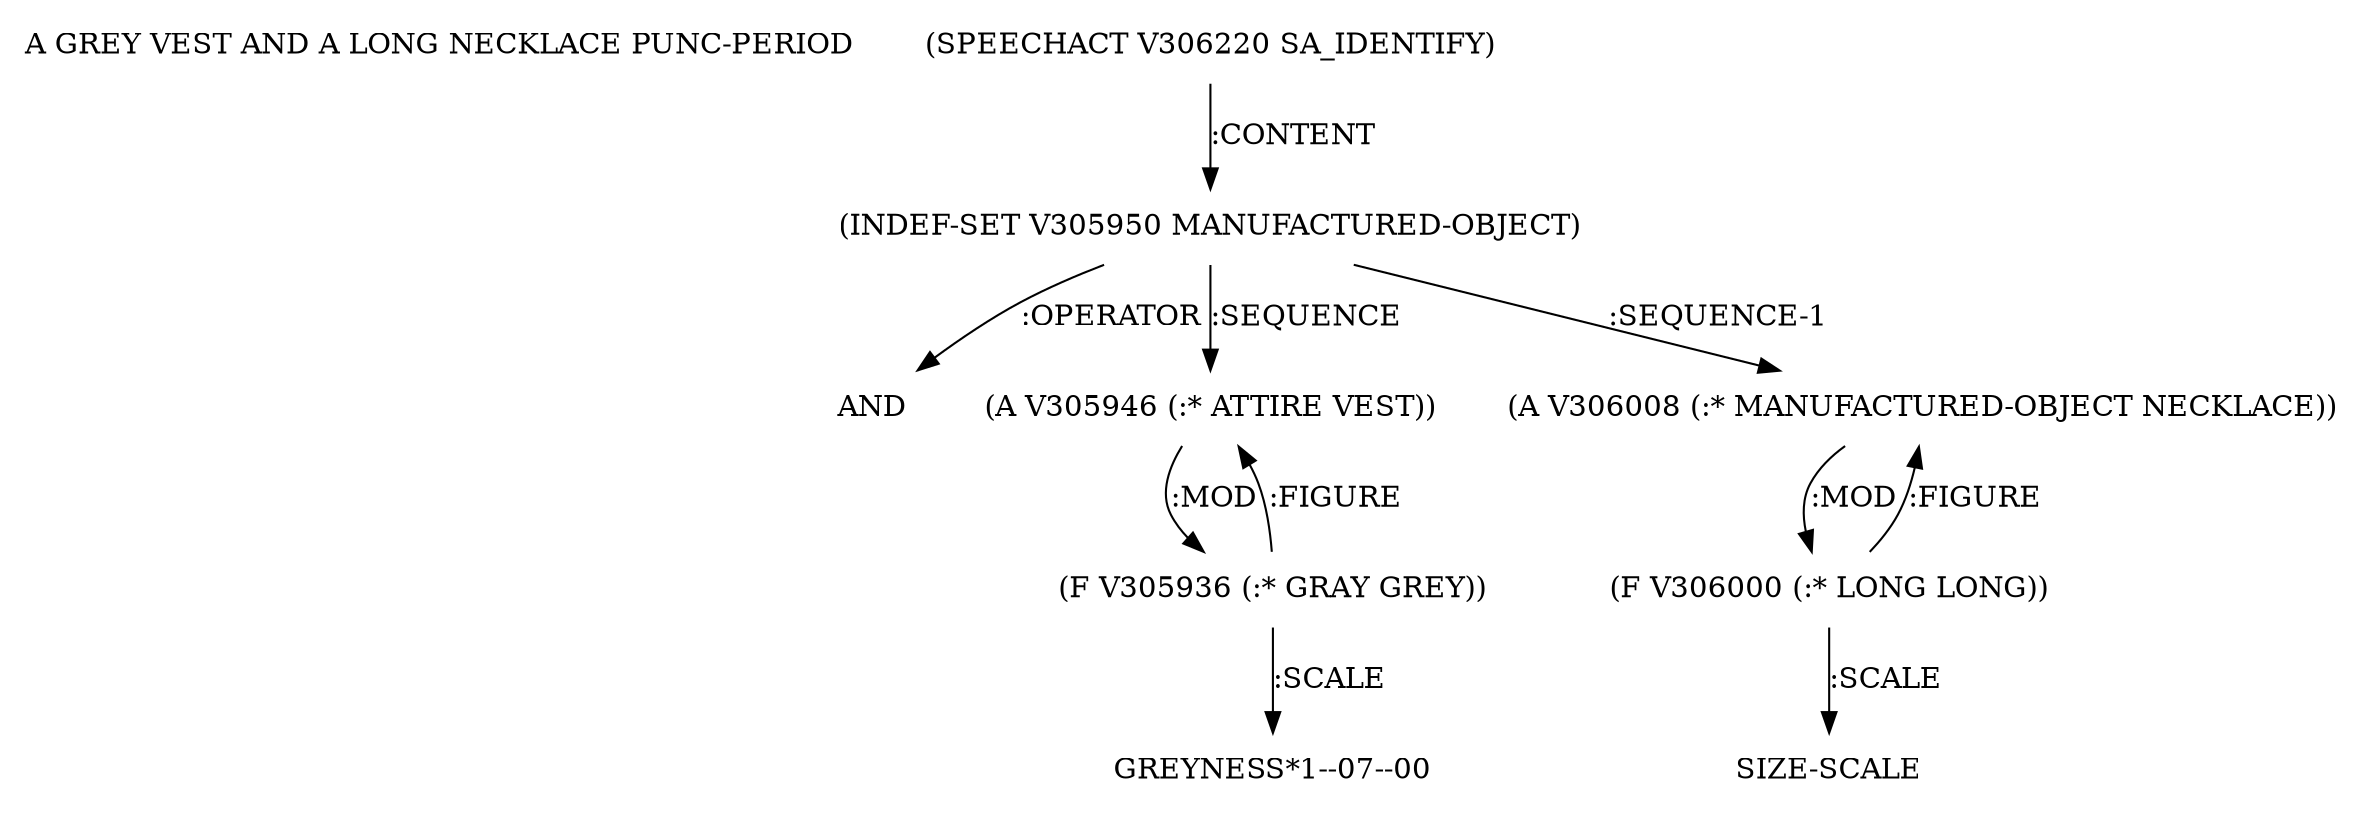 digraph Terms {
  node [shape=none]
  "A GREY VEST AND A LONG NECKLACE PUNC-PERIOD"
  "V306220" [label="(SPEECHACT V306220 SA_IDENTIFY)"]
  "V306220" -> "V305950" [label=":CONTENT"]
  "V305950" [label="(INDEF-SET V305950 MANUFACTURED-OBJECT)"]
  "V305950" -> "NT306714" [label=":OPERATOR"]
  "NT306714" [label="AND"]
  "V305950" -> "V305946" [label=":SEQUENCE"]
  "V305950" -> "V306008" [label=":SEQUENCE-1"]
  "V305946" [label="(A V305946 (:* ATTIRE VEST))"]
  "V305946" -> "V305936" [label=":MOD"]
  "V305936" [label="(F V305936 (:* GRAY GREY))"]
  "V305936" -> "V305946" [label=":FIGURE"]
  "V305936" -> "NT306715" [label=":SCALE"]
  "NT306715" [label="GREYNESS*1--07--00"]
  "V306008" [label="(A V306008 (:* MANUFACTURED-OBJECT NECKLACE))"]
  "V306008" -> "V306000" [label=":MOD"]
  "V306000" [label="(F V306000 (:* LONG LONG))"]
  "V306000" -> "V306008" [label=":FIGURE"]
  "V306000" -> "NT306716" [label=":SCALE"]
  "NT306716" [label="SIZE-SCALE"]
}
